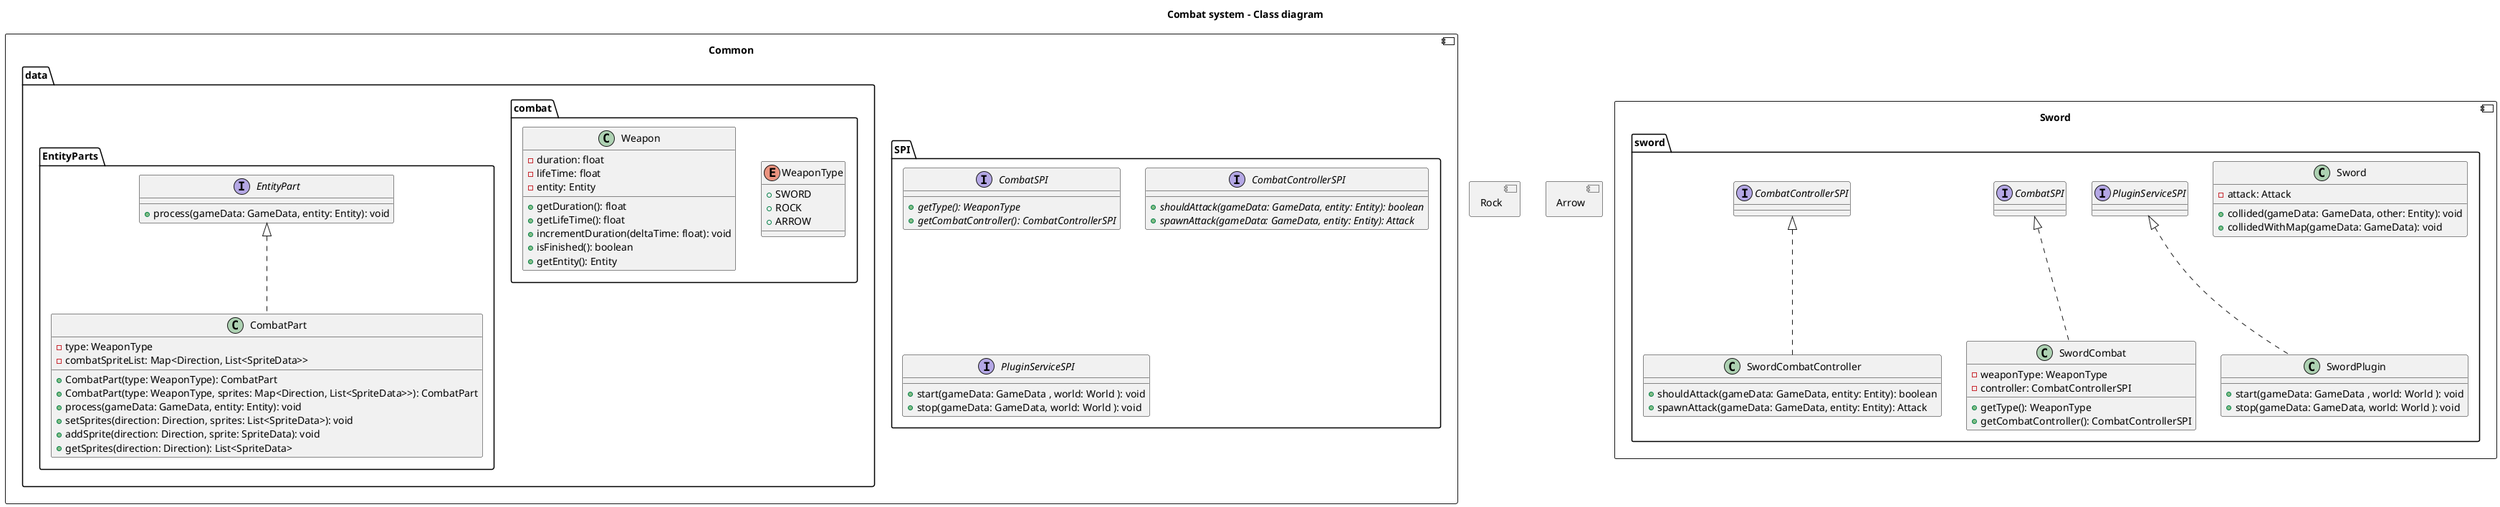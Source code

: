 @startuml Class diagram

title Combat system - Class diagram

component "Common" {
    package SPI {
        interface CombatSPI {
            + {abstract} getType(): WeaponType
            + {abstract} getCombatController(): CombatControllerSPI
        }

        interface CombatControllerSPI {
            + {abstract} shouldAttack(gameData: GameData, entity: Entity): boolean
            + {abstract} spawnAttack(gameData: GameData, entity: Entity): Attack
        }

        interface PluginServiceSPI {
            +  start(gameData: GameData , world: World ): void
            +  stop(gameData: GameData, world: World ): void
        }
    }

    package data.combat {
        enum WeaponType {
            + SWORD
            + ROCK
            + ARROW
        }

        class Weapon {
            - duration: float
            - lifeTime: float
            - entity: Entity

            + getDuration(): float
            + getLifeTime(): float
            + incrementDuration(deltaTime: float): void
            + isFinished(): boolean
            + getEntity(): Entity
        }
    }

    package data.EntityParts {
        interface EntityPart {
            + process(gameData: GameData, entity: Entity): void
        }

        class CombatPart implements EntityPart {
            - type: WeaponType
            - combatSpriteList: Map<Direction, List<SpriteData>>

            + CombatPart(type: WeaponType): CombatPart
            + CombatPart(type: WeaponType, sprites: Map<Direction, List<SpriteData>>): CombatPart
            + process(gameData: GameData, entity: Entity): void
            + setSprites(direction: Direction, sprites: List<SpriteData>): void
            + addSprite(direction: Direction, sprite: SpriteData): void
            + getSprites(direction: Direction): List<SpriteData>
        }
    }
}

component "Sword" {
    package "sword" {
        class Sword {
            - attack: Attack
            + collided(gameData: GameData, other: Entity): void
            + collidedWithMap(gameData: GameData): void
        }

        class SwordPlugin implements PluginServiceSPI {
            +  start(gameData: GameData , world: World ): void
            +  stop(gameData: GameData, world: World ): void
        }

        class SwordCombat implements CombatSPI {
            - weaponType: WeaponType
            - controller: CombatControllerSPI
            + getType(): WeaponType
            + getCombatController(): CombatControllerSPI
        }

        class SwordCombatController implements CombatControllerSPI {
            + shouldAttack(gameData: GameData, entity: Entity): boolean
            + spawnAttack(gameData: GameData, entity: Entity): Attack
        }
    }
}

component "Rock" {
}

component "Arrow" {
}



@enduml

